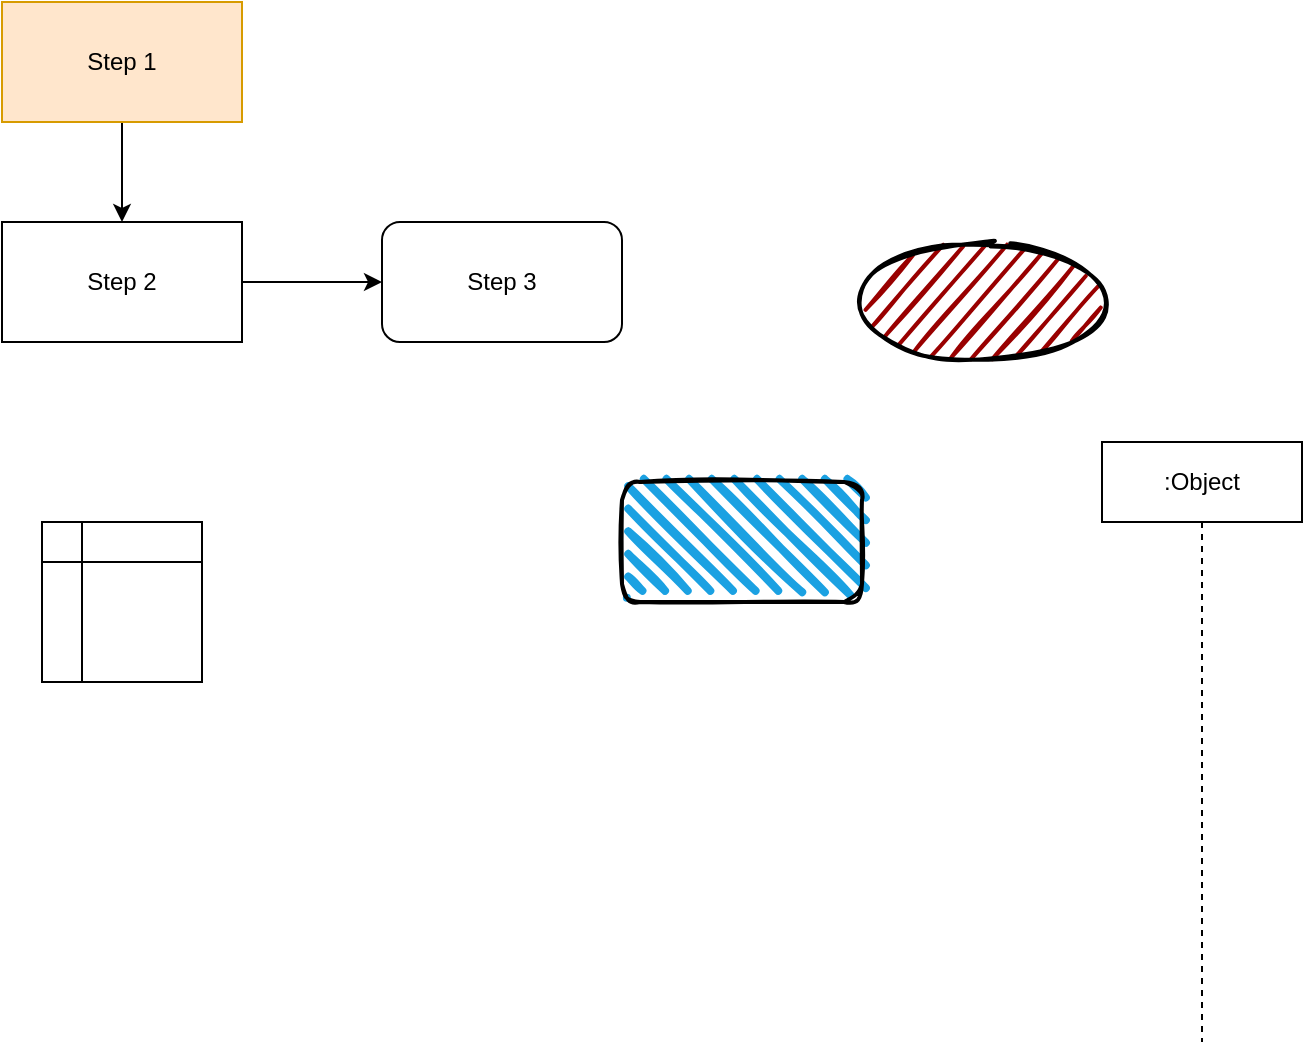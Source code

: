 <mxfile version="21.6.1" type="github">
  <diagram name="第 1 页" id="Vg5fuEZyYZAqKFxMSMec">
    <mxGraphModel dx="1050" dy="669" grid="1" gridSize="10" guides="1" tooltips="1" connect="1" arrows="1" fold="1" page="1" pageScale="1" pageWidth="827" pageHeight="1169" math="0" shadow="0">
      <root>
        <mxCell id="0" />
        <mxCell id="1" parent="0" />
        <mxCell id="SU_DjHasLBAac4wTX9cH-3" style="edgeStyle=orthogonalEdgeStyle;rounded=0;orthogonalLoop=1;jettySize=auto;html=1;entryX=0.5;entryY=0;entryDx=0;entryDy=0;" parent="1" source="SU_DjHasLBAac4wTX9cH-1" target="SU_DjHasLBAac4wTX9cH-2" edge="1">
          <mxGeometry relative="1" as="geometry" />
        </mxCell>
        <mxCell id="SU_DjHasLBAac4wTX9cH-1" value="Step 1" style="rounded=0;whiteSpace=wrap;html=1;fillColor=#ffe6cc;strokeColor=#d79b00;" parent="1" vertex="1">
          <mxGeometry x="90" y="120" width="120" height="60" as="geometry" />
        </mxCell>
        <mxCell id="SU_DjHasLBAac4wTX9cH-5" style="edgeStyle=orthogonalEdgeStyle;rounded=0;orthogonalLoop=1;jettySize=auto;html=1;entryX=0;entryY=0.5;entryDx=0;entryDy=0;" parent="1" source="SU_DjHasLBAac4wTX9cH-2" target="SU_DjHasLBAac4wTX9cH-4" edge="1">
          <mxGeometry relative="1" as="geometry" />
        </mxCell>
        <mxCell id="SU_DjHasLBAac4wTX9cH-2" value="Step 2" style="rounded=0;whiteSpace=wrap;html=1;" parent="1" vertex="1">
          <mxGeometry x="90" y="230" width="120" height="60" as="geometry" />
        </mxCell>
        <mxCell id="SU_DjHasLBAac4wTX9cH-4" value="Step 3" style="rounded=1;whiteSpace=wrap;html=1;" parent="1" vertex="1">
          <mxGeometry x="280" y="230" width="120" height="60" as="geometry" />
        </mxCell>
        <mxCell id="nvUpP-7J74NqoRIeXLV5-1" value="" style="shape=internalStorage;whiteSpace=wrap;html=1;backgroundOutline=1;" vertex="1" parent="1">
          <mxGeometry x="110" y="380" width="80" height="80" as="geometry" />
        </mxCell>
        <mxCell id="nvUpP-7J74NqoRIeXLV5-2" value="" style="rounded=1;whiteSpace=wrap;html=1;strokeWidth=2;fillWeight=4;hachureGap=8;hachureAngle=45;fillColor=#1ba1e2;sketch=1;" vertex="1" parent="1">
          <mxGeometry x="400" y="360" width="120" height="60" as="geometry" />
        </mxCell>
        <mxCell id="nvUpP-7J74NqoRIeXLV5-3" value="" style="ellipse;whiteSpace=wrap;html=1;strokeWidth=2;fillWeight=2;hachureGap=8;fillColor=#990000;fillStyle=dots;sketch=1;" vertex="1" parent="1">
          <mxGeometry x="520" y="240" width="120" height="60" as="geometry" />
        </mxCell>
        <mxCell id="nvUpP-7J74NqoRIeXLV5-4" value=":Object" style="shape=umlLifeline;perimeter=lifelinePerimeter;whiteSpace=wrap;html=1;container=1;dropTarget=0;collapsible=0;recursiveResize=0;outlineConnect=0;portConstraint=eastwest;newEdgeStyle={&quot;edgeStyle&quot;:&quot;elbowEdgeStyle&quot;,&quot;elbow&quot;:&quot;vertical&quot;,&quot;curved&quot;:0,&quot;rounded&quot;:0};" vertex="1" parent="1">
          <mxGeometry x="640" y="340" width="100" height="300" as="geometry" />
        </mxCell>
      </root>
    </mxGraphModel>
  </diagram>
</mxfile>
